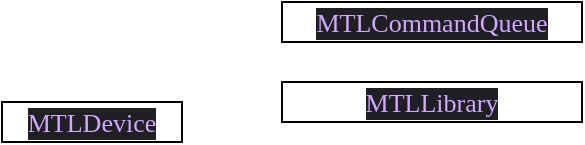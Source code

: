 <mxfile version="14.4.2" type="github">
  <diagram id="USdPcN2D7O0Sq6OQYNiE" name="Page-1">
    <mxGraphModel dx="2125" dy="813" grid="1" gridSize="10" guides="1" tooltips="1" connect="1" arrows="1" fold="1" page="1" pageScale="1" pageWidth="827" pageHeight="1169" math="0" shadow="0">
      <root>
        <mxCell id="0" />
        <mxCell id="1" parent="0" />
        <mxCell id="2MBEesZgG_2p4eRT9xar-2" value="&lt;p style=&quot;margin: 0px ; font-stretch: normal ; font-size: 13px ; line-height: normal ; font-family: &amp;#34;menlo&amp;#34; ; color: rgb(208 , 168 , 255) ; background-color: rgb(31 , 31 , 36)&quot;&gt;MTLDevice&lt;/p&gt;" style="whiteSpace=wrap;html=1;" vertex="1" parent="1">
          <mxGeometry x="-700" y="60" width="90" height="20" as="geometry" />
        </mxCell>
        <mxCell id="2MBEesZgG_2p4eRT9xar-3" value="&lt;p style=&quot;margin: 0px ; font-stretch: normal ; font-size: 13px ; line-height: normal ; font-family: &amp;#34;menlo&amp;#34; ; color: rgb(208 , 168 , 255) ; background-color: rgb(31 , 31 , 36)&quot;&gt;MTLCommandQueue&lt;/p&gt;" style="whiteSpace=wrap;html=1;" vertex="1" parent="1">
          <mxGeometry x="-560" y="10" width="150" height="20" as="geometry" />
        </mxCell>
        <mxCell id="2MBEesZgG_2p4eRT9xar-4" value="&lt;p style=&quot;margin: 0px ; font-stretch: normal ; font-size: 13px ; line-height: normal ; font-family: &amp;#34;menlo&amp;#34; ; color: rgb(208 , 168 , 255) ; background-color: rgb(31 , 31 , 36)&quot;&gt;MTLLibrary&lt;/p&gt;" style="whiteSpace=wrap;html=1;" vertex="1" parent="1">
          <mxGeometry x="-560" y="50" width="150" height="20" as="geometry" />
        </mxCell>
      </root>
    </mxGraphModel>
  </diagram>
</mxfile>
